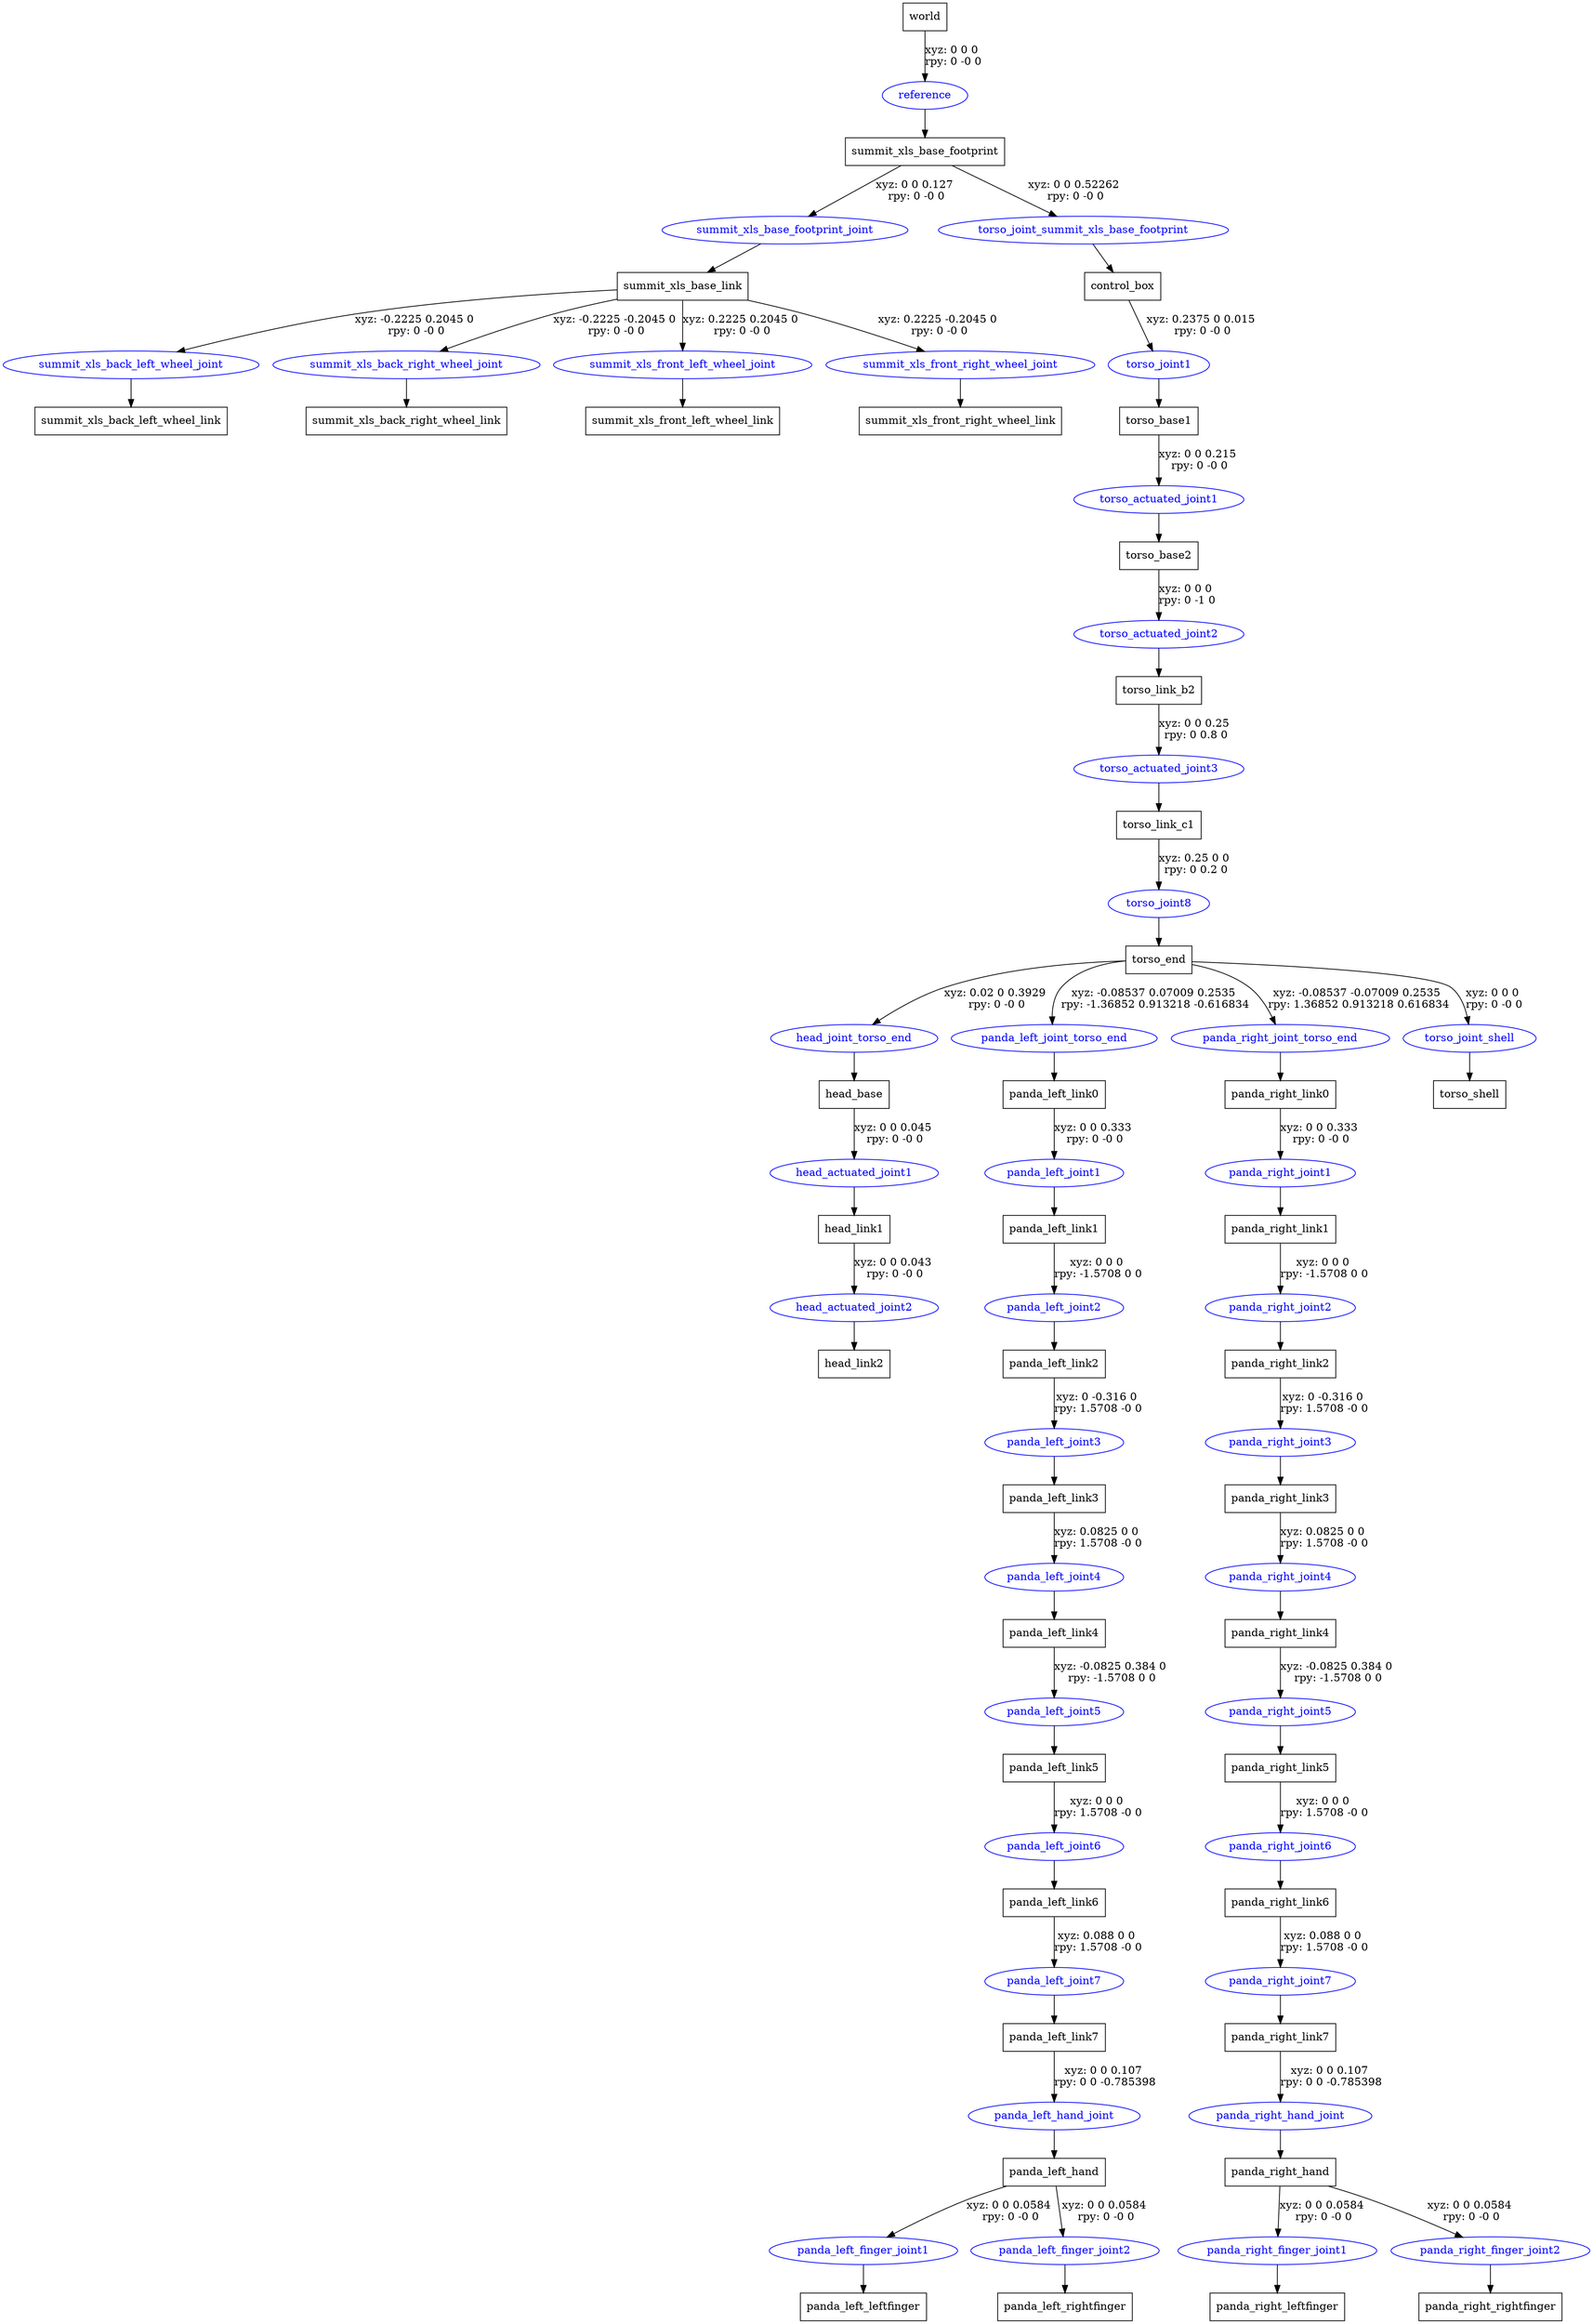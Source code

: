 digraph G {
node [shape=box];
"world" [label="world"];
"summit_xls_base_footprint" [label="summit_xls_base_footprint"];
"summit_xls_base_link" [label="summit_xls_base_link"];
"summit_xls_back_left_wheel_link" [label="summit_xls_back_left_wheel_link"];
"summit_xls_back_right_wheel_link" [label="summit_xls_back_right_wheel_link"];
"summit_xls_front_left_wheel_link" [label="summit_xls_front_left_wheel_link"];
"summit_xls_front_right_wheel_link" [label="summit_xls_front_right_wheel_link"];
"control_box" [label="control_box"];
"torso_base1" [label="torso_base1"];
"torso_base2" [label="torso_base2"];
"torso_link_b2" [label="torso_link_b2"];
"torso_link_c1" [label="torso_link_c1"];
"torso_end" [label="torso_end"];
"head_base" [label="head_base"];
"head_link1" [label="head_link1"];
"head_link2" [label="head_link2"];
"panda_left_link0" [label="panda_left_link0"];
"panda_left_link1" [label="panda_left_link1"];
"panda_left_link2" [label="panda_left_link2"];
"panda_left_link3" [label="panda_left_link3"];
"panda_left_link4" [label="panda_left_link4"];
"panda_left_link5" [label="panda_left_link5"];
"panda_left_link6" [label="panda_left_link6"];
"panda_left_link7" [label="panda_left_link7"];
"panda_left_hand" [label="panda_left_hand"];
"panda_left_leftfinger" [label="panda_left_leftfinger"];
"panda_left_rightfinger" [label="panda_left_rightfinger"];
"panda_right_link0" [label="panda_right_link0"];
"panda_right_link1" [label="panda_right_link1"];
"panda_right_link2" [label="panda_right_link2"];
"panda_right_link3" [label="panda_right_link3"];
"panda_right_link4" [label="panda_right_link4"];
"panda_right_link5" [label="panda_right_link5"];
"panda_right_link6" [label="panda_right_link6"];
"panda_right_link7" [label="panda_right_link7"];
"panda_right_hand" [label="panda_right_hand"];
"panda_right_leftfinger" [label="panda_right_leftfinger"];
"panda_right_rightfinger" [label="panda_right_rightfinger"];
"torso_shell" [label="torso_shell"];
node [shape=ellipse, color=blue, fontcolor=blue];
"world" -> "reference" [label="xyz: 0 0 0 \nrpy: 0 -0 0"]
"reference" -> "summit_xls_base_footprint"
"summit_xls_base_footprint" -> "summit_xls_base_footprint_joint" [label="xyz: 0 0 0.127 \nrpy: 0 -0 0"]
"summit_xls_base_footprint_joint" -> "summit_xls_base_link"
"summit_xls_base_link" -> "summit_xls_back_left_wheel_joint" [label="xyz: -0.2225 0.2045 0 \nrpy: 0 -0 0"]
"summit_xls_back_left_wheel_joint" -> "summit_xls_back_left_wheel_link"
"summit_xls_base_link" -> "summit_xls_back_right_wheel_joint" [label="xyz: -0.2225 -0.2045 0 \nrpy: 0 -0 0"]
"summit_xls_back_right_wheel_joint" -> "summit_xls_back_right_wheel_link"
"summit_xls_base_link" -> "summit_xls_front_left_wheel_joint" [label="xyz: 0.2225 0.2045 0 \nrpy: 0 -0 0"]
"summit_xls_front_left_wheel_joint" -> "summit_xls_front_left_wheel_link"
"summit_xls_base_link" -> "summit_xls_front_right_wheel_joint" [label="xyz: 0.2225 -0.2045 0 \nrpy: 0 -0 0"]
"summit_xls_front_right_wheel_joint" -> "summit_xls_front_right_wheel_link"
"summit_xls_base_footprint" -> "torso_joint_summit_xls_base_footprint" [label="xyz: 0 0 0.52262 \nrpy: 0 -0 0"]
"torso_joint_summit_xls_base_footprint" -> "control_box"
"control_box" -> "torso_joint1" [label="xyz: 0.2375 0 0.015 \nrpy: 0 -0 0"]
"torso_joint1" -> "torso_base1"
"torso_base1" -> "torso_actuated_joint1" [label="xyz: 0 0 0.215 \nrpy: 0 -0 0"]
"torso_actuated_joint1" -> "torso_base2"
"torso_base2" -> "torso_actuated_joint2" [label="xyz: 0 0 0 \nrpy: 0 -1 0"]
"torso_actuated_joint2" -> "torso_link_b2"
"torso_link_b2" -> "torso_actuated_joint3" [label="xyz: 0 0 0.25 \nrpy: 0 0.8 0"]
"torso_actuated_joint3" -> "torso_link_c1"
"torso_link_c1" -> "torso_joint8" [label="xyz: 0.25 0 0 \nrpy: 0 0.2 0"]
"torso_joint8" -> "torso_end"
"torso_end" -> "head_joint_torso_end" [label="xyz: 0.02 0 0.3929 \nrpy: 0 -0 0"]
"head_joint_torso_end" -> "head_base"
"head_base" -> "head_actuated_joint1" [label="xyz: 0 0 0.045 \nrpy: 0 -0 0"]
"head_actuated_joint1" -> "head_link1"
"head_link1" -> "head_actuated_joint2" [label="xyz: 0 0 0.043 \nrpy: 0 -0 0"]
"head_actuated_joint2" -> "head_link2"
"torso_end" -> "panda_left_joint_torso_end" [label="xyz: -0.08537 0.07009 0.2535 \nrpy: -1.36852 0.913218 -0.616834"]
"panda_left_joint_torso_end" -> "panda_left_link0"
"panda_left_link0" -> "panda_left_joint1" [label="xyz: 0 0 0.333 \nrpy: 0 -0 0"]
"panda_left_joint1" -> "panda_left_link1"
"panda_left_link1" -> "panda_left_joint2" [label="xyz: 0 0 0 \nrpy: -1.5708 0 0"]
"panda_left_joint2" -> "panda_left_link2"
"panda_left_link2" -> "panda_left_joint3" [label="xyz: 0 -0.316 0 \nrpy: 1.5708 -0 0"]
"panda_left_joint3" -> "panda_left_link3"
"panda_left_link3" -> "panda_left_joint4" [label="xyz: 0.0825 0 0 \nrpy: 1.5708 -0 0"]
"panda_left_joint4" -> "panda_left_link4"
"panda_left_link4" -> "panda_left_joint5" [label="xyz: -0.0825 0.384 0 \nrpy: -1.5708 0 0"]
"panda_left_joint5" -> "panda_left_link5"
"panda_left_link5" -> "panda_left_joint6" [label="xyz: 0 0 0 \nrpy: 1.5708 -0 0"]
"panda_left_joint6" -> "panda_left_link6"
"panda_left_link6" -> "panda_left_joint7" [label="xyz: 0.088 0 0 \nrpy: 1.5708 -0 0"]
"panda_left_joint7" -> "panda_left_link7"
"panda_left_link7" -> "panda_left_hand_joint" [label="xyz: 0 0 0.107 \nrpy: 0 0 -0.785398"]
"panda_left_hand_joint" -> "panda_left_hand"
"panda_left_hand" -> "panda_left_finger_joint1" [label="xyz: 0 0 0.0584 \nrpy: 0 -0 0"]
"panda_left_finger_joint1" -> "panda_left_leftfinger"
"panda_left_hand" -> "panda_left_finger_joint2" [label="xyz: 0 0 0.0584 \nrpy: 0 -0 0"]
"panda_left_finger_joint2" -> "panda_left_rightfinger"
"torso_end" -> "panda_right_joint_torso_end" [label="xyz: -0.08537 -0.07009 0.2535 \nrpy: 1.36852 0.913218 0.616834"]
"panda_right_joint_torso_end" -> "panda_right_link0"
"panda_right_link0" -> "panda_right_joint1" [label="xyz: 0 0 0.333 \nrpy: 0 -0 0"]
"panda_right_joint1" -> "panda_right_link1"
"panda_right_link1" -> "panda_right_joint2" [label="xyz: 0 0 0 \nrpy: -1.5708 0 0"]
"panda_right_joint2" -> "panda_right_link2"
"panda_right_link2" -> "panda_right_joint3" [label="xyz: 0 -0.316 0 \nrpy: 1.5708 -0 0"]
"panda_right_joint3" -> "panda_right_link3"
"panda_right_link3" -> "panda_right_joint4" [label="xyz: 0.0825 0 0 \nrpy: 1.5708 -0 0"]
"panda_right_joint4" -> "panda_right_link4"
"panda_right_link4" -> "panda_right_joint5" [label="xyz: -0.0825 0.384 0 \nrpy: -1.5708 0 0"]
"panda_right_joint5" -> "panda_right_link5"
"panda_right_link5" -> "panda_right_joint6" [label="xyz: 0 0 0 \nrpy: 1.5708 -0 0"]
"panda_right_joint6" -> "panda_right_link6"
"panda_right_link6" -> "panda_right_joint7" [label="xyz: 0.088 0 0 \nrpy: 1.5708 -0 0"]
"panda_right_joint7" -> "panda_right_link7"
"panda_right_link7" -> "panda_right_hand_joint" [label="xyz: 0 0 0.107 \nrpy: 0 0 -0.785398"]
"panda_right_hand_joint" -> "panda_right_hand"
"panda_right_hand" -> "panda_right_finger_joint1" [label="xyz: 0 0 0.0584 \nrpy: 0 -0 0"]
"panda_right_finger_joint1" -> "panda_right_leftfinger"
"panda_right_hand" -> "panda_right_finger_joint2" [label="xyz: 0 0 0.0584 \nrpy: 0 -0 0"]
"panda_right_finger_joint2" -> "panda_right_rightfinger"
"torso_end" -> "torso_joint_shell" [label="xyz: 0 0 0 \nrpy: 0 -0 0"]
"torso_joint_shell" -> "torso_shell"
}
